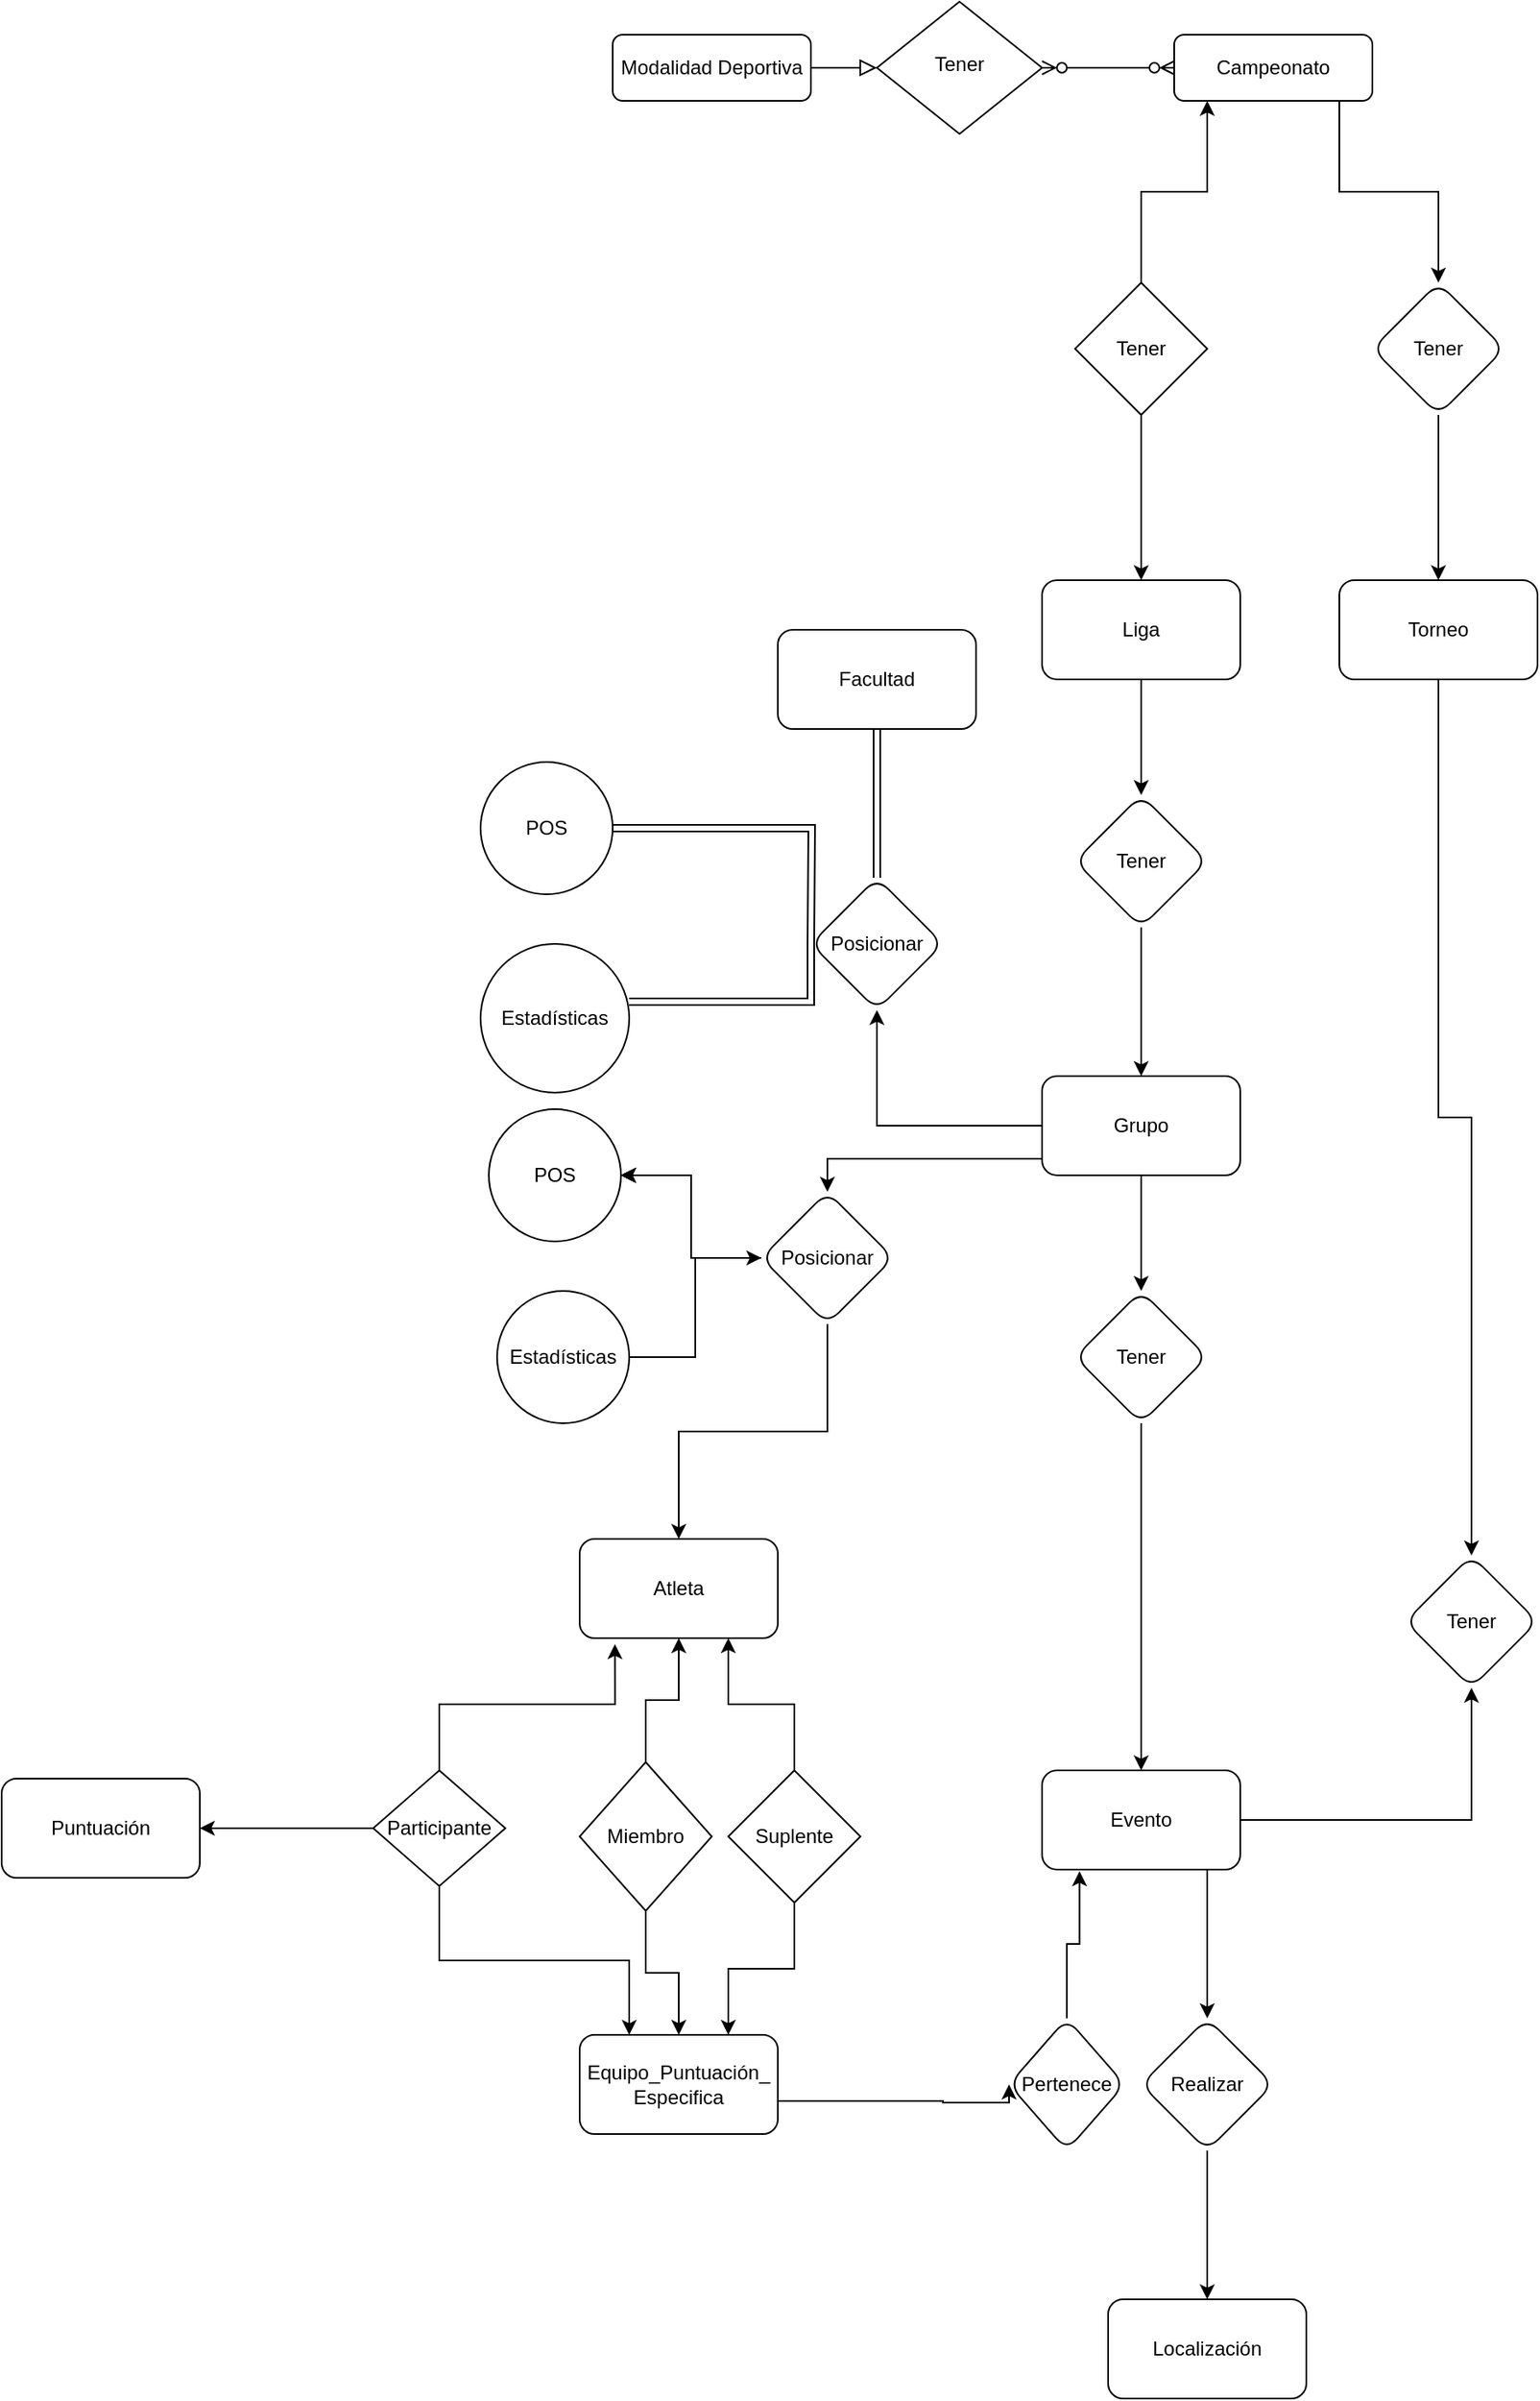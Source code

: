 <mxfile version="22.0.2" type="device">
  <diagram id="C5RBs43oDa-KdzZeNtuy" name="Page-1">
    <mxGraphModel dx="1847" dy="496" grid="1" gridSize="10" guides="1" tooltips="1" connect="1" arrows="1" fold="1" page="1" pageScale="1" pageWidth="827" pageHeight="1169" math="0" shadow="0">
      <root>
        <mxCell id="WIyWlLk6GJQsqaUBKTNV-0" />
        <mxCell id="WIyWlLk6GJQsqaUBKTNV-1" parent="WIyWlLk6GJQsqaUBKTNV-0" />
        <mxCell id="WIyWlLk6GJQsqaUBKTNV-2" value="" style="rounded=0;html=1;jettySize=auto;orthogonalLoop=1;fontSize=11;endArrow=block;endFill=0;endSize=8;strokeWidth=1;shadow=0;labelBackgroundColor=none;edgeStyle=orthogonalEdgeStyle;" parent="WIyWlLk6GJQsqaUBKTNV-1" source="WIyWlLk6GJQsqaUBKTNV-3" target="WIyWlLk6GJQsqaUBKTNV-6" edge="1">
          <mxGeometry relative="1" as="geometry" />
        </mxCell>
        <mxCell id="WIyWlLk6GJQsqaUBKTNV-3" value="Modalidad Deportiva" style="rounded=1;whiteSpace=wrap;html=1;fontSize=12;glass=0;strokeWidth=1;shadow=0;" parent="WIyWlLk6GJQsqaUBKTNV-1" vertex="1">
          <mxGeometry x="160" y="80" width="120" height="40" as="geometry" />
        </mxCell>
        <mxCell id="WIyWlLk6GJQsqaUBKTNV-6" value="Tener" style="rhombus;whiteSpace=wrap;html=1;shadow=0;fontFamily=Helvetica;fontSize=12;align=center;strokeWidth=1;spacing=6;spacingTop=-4;" parent="WIyWlLk6GJQsqaUBKTNV-1" vertex="1">
          <mxGeometry x="320" y="60" width="100" height="80" as="geometry" />
        </mxCell>
        <mxCell id="ZvgyUi1ns9W4Q0MeteP5-15" value="" style="edgeStyle=orthogonalEdgeStyle;rounded=0;orthogonalLoop=1;jettySize=auto;html=1;" parent="WIyWlLk6GJQsqaUBKTNV-1" source="WIyWlLk6GJQsqaUBKTNV-7" target="ZvgyUi1ns9W4Q0MeteP5-14" edge="1">
          <mxGeometry relative="1" as="geometry">
            <Array as="points">
              <mxPoint x="600" y="175" />
              <mxPoint x="660" y="175" />
            </Array>
          </mxGeometry>
        </mxCell>
        <mxCell id="WIyWlLk6GJQsqaUBKTNV-7" value="Campeonato" style="rounded=1;whiteSpace=wrap;html=1;fontSize=12;glass=0;strokeWidth=1;shadow=0;" parent="WIyWlLk6GJQsqaUBKTNV-1" vertex="1">
          <mxGeometry x="500" y="80" width="120" height="40" as="geometry" />
        </mxCell>
        <mxCell id="ZvgyUi1ns9W4Q0MeteP5-18" value="" style="edgeStyle=orthogonalEdgeStyle;rounded=0;orthogonalLoop=1;jettySize=auto;html=1;" parent="WIyWlLk6GJQsqaUBKTNV-1" source="ZvgyUi1ns9W4Q0MeteP5-3" target="ZvgyUi1ns9W4Q0MeteP5-17" edge="1">
          <mxGeometry relative="1" as="geometry" />
        </mxCell>
        <mxCell id="ZvgyUi1ns9W4Q0MeteP5-3" value="Liga" style="whiteSpace=wrap;html=1;rounded=1;glass=0;strokeWidth=1;shadow=0;" parent="WIyWlLk6GJQsqaUBKTNV-1" vertex="1">
          <mxGeometry x="420" y="410" width="120" height="60" as="geometry" />
        </mxCell>
        <mxCell id="ZvgyUi1ns9W4Q0MeteP5-29" style="edgeStyle=orthogonalEdgeStyle;rounded=0;orthogonalLoop=1;jettySize=auto;html=1;" parent="WIyWlLk6GJQsqaUBKTNV-1" source="ZvgyUi1ns9W4Q0MeteP5-7" target="ZvgyUi1ns9W4Q0MeteP5-27" edge="1">
          <mxGeometry relative="1" as="geometry" />
        </mxCell>
        <mxCell id="ZvgyUi1ns9W4Q0MeteP5-7" value="Torneo" style="whiteSpace=wrap;html=1;rounded=1;glass=0;strokeWidth=1;shadow=0;" parent="WIyWlLk6GJQsqaUBKTNV-1" vertex="1">
          <mxGeometry x="600" y="410" width="120" height="60" as="geometry" />
        </mxCell>
        <mxCell id="ZvgyUi1ns9W4Q0MeteP5-12" value="" style="edgeStyle=orthogonalEdgeStyle;rounded=0;orthogonalLoop=1;jettySize=auto;html=1;" parent="WIyWlLk6GJQsqaUBKTNV-1" source="ZvgyUi1ns9W4Q0MeteP5-11" target="WIyWlLk6GJQsqaUBKTNV-7" edge="1">
          <mxGeometry relative="1" as="geometry">
            <Array as="points">
              <mxPoint x="480" y="175" />
              <mxPoint x="520" y="175" />
            </Array>
          </mxGeometry>
        </mxCell>
        <mxCell id="ZvgyUi1ns9W4Q0MeteP5-13" value="" style="edgeStyle=orthogonalEdgeStyle;rounded=0;orthogonalLoop=1;jettySize=auto;html=1;" parent="WIyWlLk6GJQsqaUBKTNV-1" source="ZvgyUi1ns9W4Q0MeteP5-11" target="ZvgyUi1ns9W4Q0MeteP5-3" edge="1">
          <mxGeometry relative="1" as="geometry" />
        </mxCell>
        <mxCell id="ZvgyUi1ns9W4Q0MeteP5-11" value="Tener" style="rhombus;whiteSpace=wrap;html=1;" parent="WIyWlLk6GJQsqaUBKTNV-1" vertex="1">
          <mxGeometry x="440" y="230" width="80" height="80" as="geometry" />
        </mxCell>
        <mxCell id="ZvgyUi1ns9W4Q0MeteP5-16" value="" style="edgeStyle=orthogonalEdgeStyle;rounded=0;orthogonalLoop=1;jettySize=auto;html=1;" parent="WIyWlLk6GJQsqaUBKTNV-1" source="ZvgyUi1ns9W4Q0MeteP5-14" target="ZvgyUi1ns9W4Q0MeteP5-7" edge="1">
          <mxGeometry relative="1" as="geometry" />
        </mxCell>
        <mxCell id="ZvgyUi1ns9W4Q0MeteP5-14" value="Tener" style="rhombus;whiteSpace=wrap;html=1;rounded=1;glass=0;strokeWidth=1;shadow=0;" parent="WIyWlLk6GJQsqaUBKTNV-1" vertex="1">
          <mxGeometry x="620" y="230" width="80" height="80" as="geometry" />
        </mxCell>
        <mxCell id="ZvgyUi1ns9W4Q0MeteP5-20" value="" style="edgeStyle=orthogonalEdgeStyle;rounded=0;orthogonalLoop=1;jettySize=auto;html=1;" parent="WIyWlLk6GJQsqaUBKTNV-1" source="ZvgyUi1ns9W4Q0MeteP5-17" target="ZvgyUi1ns9W4Q0MeteP5-19" edge="1">
          <mxGeometry relative="1" as="geometry" />
        </mxCell>
        <mxCell id="ZvgyUi1ns9W4Q0MeteP5-17" value="Tener" style="rhombus;whiteSpace=wrap;html=1;rounded=1;glass=0;strokeWidth=1;shadow=0;" parent="WIyWlLk6GJQsqaUBKTNV-1" vertex="1">
          <mxGeometry x="440" y="540" width="80" height="80" as="geometry" />
        </mxCell>
        <mxCell id="ZvgyUi1ns9W4Q0MeteP5-24" value="" style="edgeStyle=orthogonalEdgeStyle;rounded=0;orthogonalLoop=1;jettySize=auto;html=1;" parent="WIyWlLk6GJQsqaUBKTNV-1" source="ZvgyUi1ns9W4Q0MeteP5-19" target="ZvgyUi1ns9W4Q0MeteP5-23" edge="1">
          <mxGeometry relative="1" as="geometry" />
        </mxCell>
        <mxCell id="ZvgyUi1ns9W4Q0MeteP5-31" value="" style="edgeStyle=orthogonalEdgeStyle;rounded=0;orthogonalLoop=1;jettySize=auto;html=1;" parent="WIyWlLk6GJQsqaUBKTNV-1" source="ZvgyUi1ns9W4Q0MeteP5-19" target="ZvgyUi1ns9W4Q0MeteP5-30" edge="1">
          <mxGeometry relative="1" as="geometry">
            <Array as="points">
              <mxPoint x="290" y="760" />
            </Array>
          </mxGeometry>
        </mxCell>
        <mxCell id="ZvgyUi1ns9W4Q0MeteP5-55" value="" style="edgeStyle=orthogonalEdgeStyle;rounded=0;orthogonalLoop=1;jettySize=auto;html=1;" parent="WIyWlLk6GJQsqaUBKTNV-1" source="ZvgyUi1ns9W4Q0MeteP5-19" target="ZvgyUi1ns9W4Q0MeteP5-54" edge="1">
          <mxGeometry relative="1" as="geometry" />
        </mxCell>
        <mxCell id="ZvgyUi1ns9W4Q0MeteP5-19" value="Grupo" style="whiteSpace=wrap;html=1;rounded=1;glass=0;strokeWidth=1;shadow=0;" parent="WIyWlLk6GJQsqaUBKTNV-1" vertex="1">
          <mxGeometry x="420" y="710" width="120" height="60" as="geometry" />
        </mxCell>
        <mxCell id="ZvgyUi1ns9W4Q0MeteP5-26" value="" style="edgeStyle=orthogonalEdgeStyle;rounded=0;orthogonalLoop=1;jettySize=auto;html=1;" parent="WIyWlLk6GJQsqaUBKTNV-1" source="ZvgyUi1ns9W4Q0MeteP5-23" target="ZvgyUi1ns9W4Q0MeteP5-25" edge="1">
          <mxGeometry relative="1" as="geometry" />
        </mxCell>
        <mxCell id="ZvgyUi1ns9W4Q0MeteP5-23" value="Tener" style="rhombus;whiteSpace=wrap;html=1;rounded=1;glass=0;strokeWidth=1;shadow=0;" parent="WIyWlLk6GJQsqaUBKTNV-1" vertex="1">
          <mxGeometry x="440" y="840" width="80" height="80" as="geometry" />
        </mxCell>
        <mxCell id="ZvgyUi1ns9W4Q0MeteP5-28" value="" style="edgeStyle=orthogonalEdgeStyle;rounded=0;orthogonalLoop=1;jettySize=auto;html=1;" parent="WIyWlLk6GJQsqaUBKTNV-1" source="ZvgyUi1ns9W4Q0MeteP5-25" target="ZvgyUi1ns9W4Q0MeteP5-27" edge="1">
          <mxGeometry relative="1" as="geometry" />
        </mxCell>
        <mxCell id="J-cm5UHr2P4jiwSGRvaJ-4" value="" style="edgeStyle=orthogonalEdgeStyle;rounded=0;orthogonalLoop=1;jettySize=auto;html=1;" parent="WIyWlLk6GJQsqaUBKTNV-1" source="ZvgyUi1ns9W4Q0MeteP5-25" target="J-cm5UHr2P4jiwSGRvaJ-3" edge="1">
          <mxGeometry relative="1" as="geometry">
            <Array as="points">
              <mxPoint x="520" y="1200" />
              <mxPoint x="520" y="1200" />
            </Array>
          </mxGeometry>
        </mxCell>
        <mxCell id="ZvgyUi1ns9W4Q0MeteP5-25" value="Evento" style="whiteSpace=wrap;html=1;rounded=1;glass=0;strokeWidth=1;shadow=0;" parent="WIyWlLk6GJQsqaUBKTNV-1" vertex="1">
          <mxGeometry x="420" y="1130" width="120" height="60" as="geometry" />
        </mxCell>
        <mxCell id="ZvgyUi1ns9W4Q0MeteP5-27" value="Tener" style="rhombus;whiteSpace=wrap;html=1;rounded=1;glass=0;strokeWidth=1;shadow=0;" parent="WIyWlLk6GJQsqaUBKTNV-1" vertex="1">
          <mxGeometry x="640" y="1000" width="80" height="80" as="geometry" />
        </mxCell>
        <mxCell id="ZvgyUi1ns9W4Q0MeteP5-35" value="" style="edgeStyle=orthogonalEdgeStyle;rounded=0;orthogonalLoop=1;jettySize=auto;html=1;" parent="WIyWlLk6GJQsqaUBKTNV-1" source="ZvgyUi1ns9W4Q0MeteP5-30" target="ZvgyUi1ns9W4Q0MeteP5-34" edge="1">
          <mxGeometry relative="1" as="geometry" />
        </mxCell>
        <mxCell id="ZvgyUi1ns9W4Q0MeteP5-36" value="" style="edgeStyle=orthogonalEdgeStyle;rounded=0;orthogonalLoop=1;jettySize=auto;html=1;" parent="WIyWlLk6GJQsqaUBKTNV-1" source="ZvgyUi1ns9W4Q0MeteP5-30" target="ZvgyUi1ns9W4Q0MeteP5-34" edge="1">
          <mxGeometry relative="1" as="geometry" />
        </mxCell>
        <mxCell id="ZvgyUi1ns9W4Q0MeteP5-38" value="" style="edgeStyle=orthogonalEdgeStyle;rounded=0;orthogonalLoop=1;jettySize=auto;html=1;" parent="WIyWlLk6GJQsqaUBKTNV-1" source="ZvgyUi1ns9W4Q0MeteP5-30" target="ZvgyUi1ns9W4Q0MeteP5-34" edge="1">
          <mxGeometry relative="1" as="geometry" />
        </mxCell>
        <mxCell id="ZvgyUi1ns9W4Q0MeteP5-39" value="" style="edgeStyle=orthogonalEdgeStyle;rounded=0;orthogonalLoop=1;jettySize=auto;html=1;" parent="WIyWlLk6GJQsqaUBKTNV-1" source="ZvgyUi1ns9W4Q0MeteP5-30" target="ZvgyUi1ns9W4Q0MeteP5-34" edge="1">
          <mxGeometry relative="1" as="geometry" />
        </mxCell>
        <mxCell id="ZvgyUi1ns9W4Q0MeteP5-40" value="" style="edgeStyle=orthogonalEdgeStyle;rounded=0;orthogonalLoop=1;jettySize=auto;html=1;" parent="WIyWlLk6GJQsqaUBKTNV-1" source="ZvgyUi1ns9W4Q0MeteP5-30" target="ZvgyUi1ns9W4Q0MeteP5-34" edge="1">
          <mxGeometry relative="1" as="geometry" />
        </mxCell>
        <mxCell id="ZvgyUi1ns9W4Q0MeteP5-47" value="" style="edgeStyle=orthogonalEdgeStyle;rounded=0;orthogonalLoop=1;jettySize=auto;html=1;" parent="WIyWlLk6GJQsqaUBKTNV-1" source="ZvgyUi1ns9W4Q0MeteP5-30" target="ZvgyUi1ns9W4Q0MeteP5-46" edge="1">
          <mxGeometry relative="1" as="geometry" />
        </mxCell>
        <mxCell id="ZvgyUi1ns9W4Q0MeteP5-30" value="Posicionar" style="rhombus;whiteSpace=wrap;html=1;rounded=1;glass=0;strokeWidth=1;shadow=0;" parent="WIyWlLk6GJQsqaUBKTNV-1" vertex="1">
          <mxGeometry x="250" y="780" width="80" height="80" as="geometry" />
        </mxCell>
        <mxCell id="ZvgyUi1ns9W4Q0MeteP5-34" value="POS" style="ellipse;whiteSpace=wrap;html=1;rounded=1;glass=0;strokeWidth=1;shadow=0;" parent="WIyWlLk6GJQsqaUBKTNV-1" vertex="1">
          <mxGeometry x="85" y="730" width="80" height="80" as="geometry" />
        </mxCell>
        <mxCell id="ZvgyUi1ns9W4Q0MeteP5-45" value="" style="edgeStyle=orthogonalEdgeStyle;rounded=0;orthogonalLoop=1;jettySize=auto;html=1;" parent="WIyWlLk6GJQsqaUBKTNV-1" source="ZvgyUi1ns9W4Q0MeteP5-44" target="ZvgyUi1ns9W4Q0MeteP5-30" edge="1">
          <mxGeometry relative="1" as="geometry" />
        </mxCell>
        <mxCell id="ZvgyUi1ns9W4Q0MeteP5-44" value="Estadísticas" style="ellipse;whiteSpace=wrap;html=1;aspect=fixed;" parent="WIyWlLk6GJQsqaUBKTNV-1" vertex="1">
          <mxGeometry x="90" y="840" width="80" height="80" as="geometry" />
        </mxCell>
        <mxCell id="ZvgyUi1ns9W4Q0MeteP5-46" value="Atleta" style="whiteSpace=wrap;html=1;rounded=1;glass=0;strokeWidth=1;shadow=0;" parent="WIyWlLk6GJQsqaUBKTNV-1" vertex="1">
          <mxGeometry x="140" y="990" width="120" height="60" as="geometry" />
        </mxCell>
        <mxCell id="ZvgyUi1ns9W4Q0MeteP5-72" style="edgeStyle=orthogonalEdgeStyle;shape=link;rounded=0;orthogonalLoop=1;jettySize=auto;html=1;exitX=0;exitY=0.5;exitDx=0;exitDy=0;" parent="WIyWlLk6GJQsqaUBKTNV-1" edge="1">
          <mxGeometry relative="1" as="geometry">
            <mxPoint x="280" y="630" as="sourcePoint" />
            <mxPoint x="170" y="665" as="targetPoint" />
            <Array as="points">
              <mxPoint x="280" y="665" />
            </Array>
          </mxGeometry>
        </mxCell>
        <mxCell id="ZvgyUi1ns9W4Q0MeteP5-75" value="" style="edgeStyle=orthogonalEdgeStyle;shape=link;rounded=0;orthogonalLoop=1;jettySize=auto;html=1;" parent="WIyWlLk6GJQsqaUBKTNV-1" source="ZvgyUi1ns9W4Q0MeteP5-54" target="ZvgyUi1ns9W4Q0MeteP5-74" edge="1">
          <mxGeometry relative="1" as="geometry" />
        </mxCell>
        <mxCell id="ZvgyUi1ns9W4Q0MeteP5-54" value="Posicionar" style="rhombus;whiteSpace=wrap;html=1;rounded=1;glass=0;strokeWidth=1;shadow=0;" parent="WIyWlLk6GJQsqaUBKTNV-1" vertex="1">
          <mxGeometry x="280" y="590" width="80" height="80" as="geometry" />
        </mxCell>
        <mxCell id="ZvgyUi1ns9W4Q0MeteP5-73" style="edgeStyle=orthogonalEdgeStyle;shape=link;rounded=0;orthogonalLoop=1;jettySize=auto;html=1;exitX=1;exitY=0.5;exitDx=0;exitDy=0;" parent="WIyWlLk6GJQsqaUBKTNV-1" source="ZvgyUi1ns9W4Q0MeteP5-60" edge="1">
          <mxGeometry relative="1" as="geometry">
            <mxPoint x="280" y="630" as="targetPoint" />
          </mxGeometry>
        </mxCell>
        <mxCell id="ZvgyUi1ns9W4Q0MeteP5-60" value="POS" style="ellipse;whiteSpace=wrap;html=1;rounded=1;glass=0;strokeWidth=1;shadow=0;" parent="WIyWlLk6GJQsqaUBKTNV-1" vertex="1">
          <mxGeometry x="80" y="520" width="80" height="80" as="geometry" />
        </mxCell>
        <mxCell id="ZvgyUi1ns9W4Q0MeteP5-62" value="Estadísticas" style="ellipse;whiteSpace=wrap;html=1;aspect=fixed;" parent="WIyWlLk6GJQsqaUBKTNV-1" vertex="1">
          <mxGeometry x="80" y="630" width="90" height="90" as="geometry" />
        </mxCell>
        <mxCell id="ZvgyUi1ns9W4Q0MeteP5-74" value="Facultad" style="whiteSpace=wrap;html=1;rounded=1;glass=0;strokeWidth=1;shadow=0;" parent="WIyWlLk6GJQsqaUBKTNV-1" vertex="1">
          <mxGeometry x="260" y="440" width="120" height="60" as="geometry" />
        </mxCell>
        <mxCell id="ZvgyUi1ns9W4Q0MeteP5-78" value="Equipo_Puntuación_&lt;br&gt;Especifica" style="whiteSpace=wrap;html=1;rounded=1;glass=0;strokeWidth=1;shadow=0;" parent="WIyWlLk6GJQsqaUBKTNV-1" vertex="1">
          <mxGeometry x="140" y="1290" width="120" height="60" as="geometry" />
        </mxCell>
        <mxCell id="J-cm5UHr2P4jiwSGRvaJ-0" value="" style="edgeStyle=entityRelationEdgeStyle;fontSize=12;html=1;endArrow=ERzeroToMany;endFill=1;startArrow=ERzeroToMany;rounded=0;entryX=0;entryY=0.5;entryDx=0;entryDy=0;exitX=1;exitY=0.5;exitDx=0;exitDy=0;" parent="WIyWlLk6GJQsqaUBKTNV-1" source="WIyWlLk6GJQsqaUBKTNV-6" target="WIyWlLk6GJQsqaUBKTNV-7" edge="1">
          <mxGeometry width="100" height="100" relative="1" as="geometry">
            <mxPoint x="360" y="270" as="sourcePoint" />
            <mxPoint x="460" y="170" as="targetPoint" />
          </mxGeometry>
        </mxCell>
        <mxCell id="J-cm5UHr2P4jiwSGRvaJ-6" value="" style="edgeStyle=orthogonalEdgeStyle;rounded=0;orthogonalLoop=1;jettySize=auto;html=1;" parent="WIyWlLk6GJQsqaUBKTNV-1" source="J-cm5UHr2P4jiwSGRvaJ-3" target="J-cm5UHr2P4jiwSGRvaJ-5" edge="1">
          <mxGeometry relative="1" as="geometry" />
        </mxCell>
        <mxCell id="J-cm5UHr2P4jiwSGRvaJ-3" value="Realizar" style="rhombus;whiteSpace=wrap;html=1;rounded=1;glass=0;strokeWidth=1;shadow=0;" parent="WIyWlLk6GJQsqaUBKTNV-1" vertex="1">
          <mxGeometry x="480" y="1280" width="80" height="80" as="geometry" />
        </mxCell>
        <mxCell id="J-cm5UHr2P4jiwSGRvaJ-5" value="Localización" style="whiteSpace=wrap;html=1;rounded=1;glass=0;strokeWidth=1;shadow=0;" parent="WIyWlLk6GJQsqaUBKTNV-1" vertex="1">
          <mxGeometry x="460" y="1450" width="120" height="60" as="geometry" />
        </mxCell>
        <mxCell id="C9VL6kjIXkK80hVUgaJd-9" value="" style="edgeStyle=orthogonalEdgeStyle;rounded=0;orthogonalLoop=1;jettySize=auto;html=1;entryX=0;entryY=0.5;entryDx=0;entryDy=0;exitX=1;exitY=0.5;exitDx=0;exitDy=0;" parent="WIyWlLk6GJQsqaUBKTNV-1" source="ZvgyUi1ns9W4Q0MeteP5-78" target="C9VL6kjIXkK80hVUgaJd-11" edge="1">
          <mxGeometry relative="1" as="geometry">
            <mxPoint x="390" y="1330" as="targetPoint" />
            <Array as="points">
              <mxPoint x="260" y="1330" />
              <mxPoint x="360" y="1330" />
              <mxPoint x="360" y="1331" />
              <mxPoint x="400" y="1331" />
            </Array>
          </mxGeometry>
        </mxCell>
        <mxCell id="C9VL6kjIXkK80hVUgaJd-11" value="Pertenece" style="rhombus;whiteSpace=wrap;html=1;rounded=1;glass=0;strokeWidth=1;shadow=0;" parent="WIyWlLk6GJQsqaUBKTNV-1" vertex="1">
          <mxGeometry x="400" y="1280" width="70" height="80" as="geometry" />
        </mxCell>
        <mxCell id="C9VL6kjIXkK80hVUgaJd-12" style="edgeStyle=orthogonalEdgeStyle;rounded=0;orthogonalLoop=1;jettySize=auto;html=1;exitX=0.5;exitY=0;exitDx=0;exitDy=0;entryX=0.189;entryY=1.017;entryDx=0;entryDy=0;entryPerimeter=0;" parent="WIyWlLk6GJQsqaUBKTNV-1" source="C9VL6kjIXkK80hVUgaJd-11" target="ZvgyUi1ns9W4Q0MeteP5-25" edge="1">
          <mxGeometry relative="1" as="geometry" />
        </mxCell>
        <mxCell id="C9VL6kjIXkK80hVUgaJd-14" style="edgeStyle=orthogonalEdgeStyle;rounded=0;orthogonalLoop=1;jettySize=auto;html=1;exitX=0.5;exitY=1;exitDx=0;exitDy=0;entryX=0.75;entryY=0;entryDx=0;entryDy=0;" parent="WIyWlLk6GJQsqaUBKTNV-1" source="C9VL6kjIXkK80hVUgaJd-13" target="ZvgyUi1ns9W4Q0MeteP5-78" edge="1">
          <mxGeometry relative="1" as="geometry" />
        </mxCell>
        <mxCell id="C9VL6kjIXkK80hVUgaJd-15" style="edgeStyle=orthogonalEdgeStyle;rounded=0;orthogonalLoop=1;jettySize=auto;html=1;exitX=0.5;exitY=0;exitDx=0;exitDy=0;entryX=0.75;entryY=1;entryDx=0;entryDy=0;" parent="WIyWlLk6GJQsqaUBKTNV-1" source="C9VL6kjIXkK80hVUgaJd-13" target="ZvgyUi1ns9W4Q0MeteP5-46" edge="1">
          <mxGeometry relative="1" as="geometry" />
        </mxCell>
        <mxCell id="C9VL6kjIXkK80hVUgaJd-13" value="Suplente" style="rhombus;whiteSpace=wrap;html=1;" parent="WIyWlLk6GJQsqaUBKTNV-1" vertex="1">
          <mxGeometry x="230" y="1130" width="80" height="80" as="geometry" />
        </mxCell>
        <mxCell id="C9VL6kjIXkK80hVUgaJd-17" style="edgeStyle=orthogonalEdgeStyle;rounded=0;orthogonalLoop=1;jettySize=auto;html=1;" parent="WIyWlLk6GJQsqaUBKTNV-1" source="C9VL6kjIXkK80hVUgaJd-16" target="ZvgyUi1ns9W4Q0MeteP5-46" edge="1">
          <mxGeometry relative="1" as="geometry" />
        </mxCell>
        <mxCell id="C9VL6kjIXkK80hVUgaJd-18" style="edgeStyle=orthogonalEdgeStyle;rounded=0;orthogonalLoop=1;jettySize=auto;html=1;exitX=0.5;exitY=1;exitDx=0;exitDy=0;entryX=0.5;entryY=0;entryDx=0;entryDy=0;" parent="WIyWlLk6GJQsqaUBKTNV-1" source="C9VL6kjIXkK80hVUgaJd-16" target="ZvgyUi1ns9W4Q0MeteP5-78" edge="1">
          <mxGeometry relative="1" as="geometry" />
        </mxCell>
        <mxCell id="C9VL6kjIXkK80hVUgaJd-16" value="Miembro" style="rhombus;whiteSpace=wrap;html=1;" parent="WIyWlLk6GJQsqaUBKTNV-1" vertex="1">
          <mxGeometry x="140" y="1125" width="80" height="90" as="geometry" />
        </mxCell>
        <mxCell id="C9VL6kjIXkK80hVUgaJd-21" style="edgeStyle=orthogonalEdgeStyle;rounded=0;orthogonalLoop=1;jettySize=auto;html=1;exitX=0.5;exitY=1;exitDx=0;exitDy=0;entryX=0.25;entryY=0;entryDx=0;entryDy=0;" parent="WIyWlLk6GJQsqaUBKTNV-1" source="C9VL6kjIXkK80hVUgaJd-19" target="ZvgyUi1ns9W4Q0MeteP5-78" edge="1">
          <mxGeometry relative="1" as="geometry" />
        </mxCell>
        <mxCell id="CsblCxf_eoSLUBQDC-44-7" value="" style="edgeStyle=orthogonalEdgeStyle;rounded=0;orthogonalLoop=1;jettySize=auto;html=1;" edge="1" parent="WIyWlLk6GJQsqaUBKTNV-1" source="C9VL6kjIXkK80hVUgaJd-19" target="J-cm5UHr2P4jiwSGRvaJ-9">
          <mxGeometry relative="1" as="geometry" />
        </mxCell>
        <mxCell id="C9VL6kjIXkK80hVUgaJd-19" value="Participante" style="rhombus;whiteSpace=wrap;html=1;" parent="WIyWlLk6GJQsqaUBKTNV-1" vertex="1">
          <mxGeometry x="15" y="1130" width="80" height="70" as="geometry" />
        </mxCell>
        <mxCell id="C9VL6kjIXkK80hVUgaJd-22" style="edgeStyle=orthogonalEdgeStyle;rounded=0;orthogonalLoop=1;jettySize=auto;html=1;exitX=0.5;exitY=0;exitDx=0;exitDy=0;entryX=0.178;entryY=1.061;entryDx=0;entryDy=0;entryPerimeter=0;" parent="WIyWlLk6GJQsqaUBKTNV-1" source="C9VL6kjIXkK80hVUgaJd-19" target="ZvgyUi1ns9W4Q0MeteP5-46" edge="1">
          <mxGeometry relative="1" as="geometry" />
        </mxCell>
        <mxCell id="J-cm5UHr2P4jiwSGRvaJ-9" value="Puntuación" style="whiteSpace=wrap;html=1;rounded=1;glass=0;strokeWidth=1;shadow=0;" parent="WIyWlLk6GJQsqaUBKTNV-1" vertex="1">
          <mxGeometry x="-210" y="1135" width="120" height="60" as="geometry" />
        </mxCell>
      </root>
    </mxGraphModel>
  </diagram>
</mxfile>
